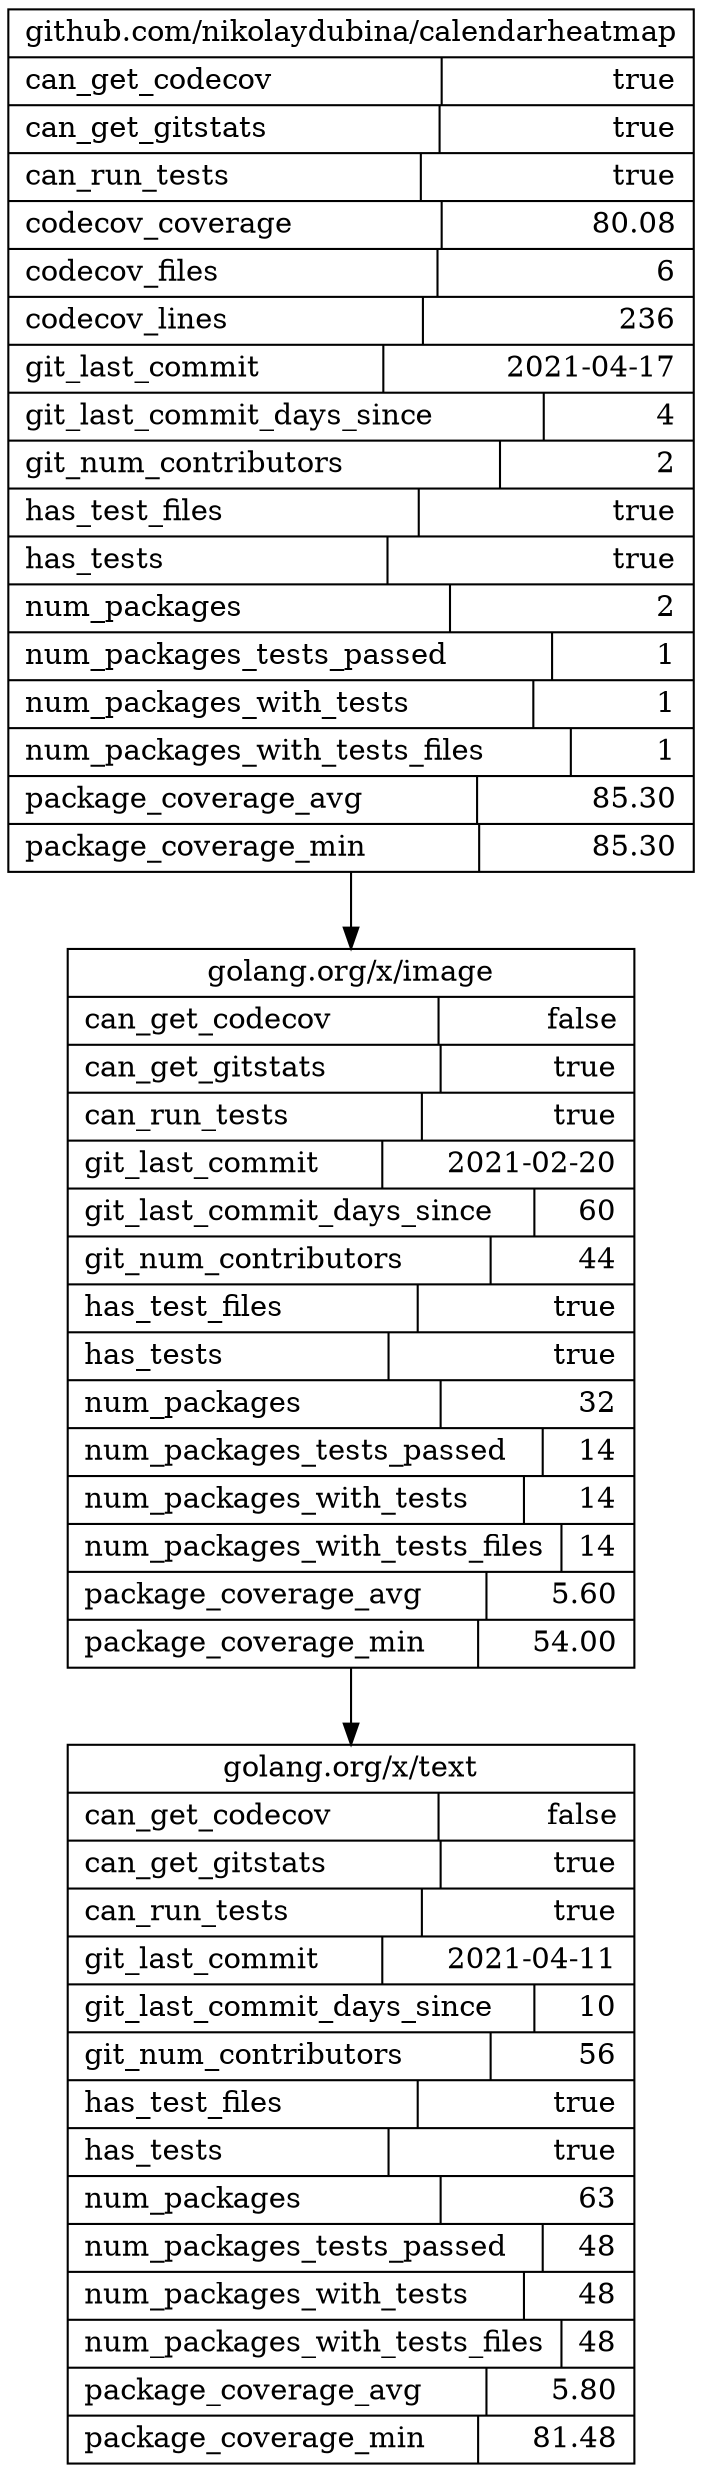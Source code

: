 digraph G {
	concentrate=True;
	rankdir=TB;
	node [shape=record];
	
	"github.com/nikolaydubina/calendarheatmap" [label="{ github.com/nikolaydubina/calendarheatmap | {can_get_codecov\l | true\r} | {can_get_gitstats\l | true\r} | {can_run_tests\l | true\r} | {codecov_coverage\l | 80.08\r} | {codecov_files\l | 6\r} | {codecov_lines\l | 236\r} | {git_last_commit\l | 2021-04-17\r} | {git_last_commit_days_since\l | 4\r} | {git_num_contributors\l | 2\r} | {has_test_files\l | true\r} | {has_tests\l | true\r} | {num_packages\l | 2\r} | {num_packages_tests_passed\l | 1\r} | {num_packages_with_tests\l | 1\r} | {num_packages_with_tests_files\l | 1\r} | {package_coverage_avg\l | 85.30\r} | {package_coverage_min\l | 85.30\r} }"];
	"golang.org/x/image" [label="{ golang.org/x/image | {can_get_codecov\l | false\r} | {can_get_gitstats\l | true\r} | {can_run_tests\l | true\r} | {git_last_commit\l | 2021-02-20\r} | {git_last_commit_days_since\l | 60\r} | {git_num_contributors\l | 44\r} | {has_test_files\l | true\r} | {has_tests\l | true\r} | {num_packages\l | 32\r} | {num_packages_tests_passed\l | 14\r} | {num_packages_with_tests\l | 14\r} | {num_packages_with_tests_files\l | 14\r} | {package_coverage_avg\l | 5.60\r} | {package_coverage_min\l | 54.00\r} }"];
	"golang.org/x/text" [label="{ golang.org/x/text | {can_get_codecov\l | false\r} | {can_get_gitstats\l | true\r} | {can_run_tests\l | true\r} | {git_last_commit\l | 2021-04-11\r} | {git_last_commit_days_since\l | 10\r} | {git_num_contributors\l | 56\r} | {has_test_files\l | true\r} | {has_tests\l | true\r} | {num_packages\l | 63\r} | {num_packages_tests_passed\l | 48\r} | {num_packages_with_tests\l | 48\r} | {num_packages_with_tests_files\l | 48\r} | {package_coverage_avg\l | 5.80\r} | {package_coverage_min\l | 81.48\r} }"];
	

	"github.com/nikolaydubina/calendarheatmap" -> "golang.org/x/image";
	"golang.org/x/image" -> "golang.org/x/text";
	
}
